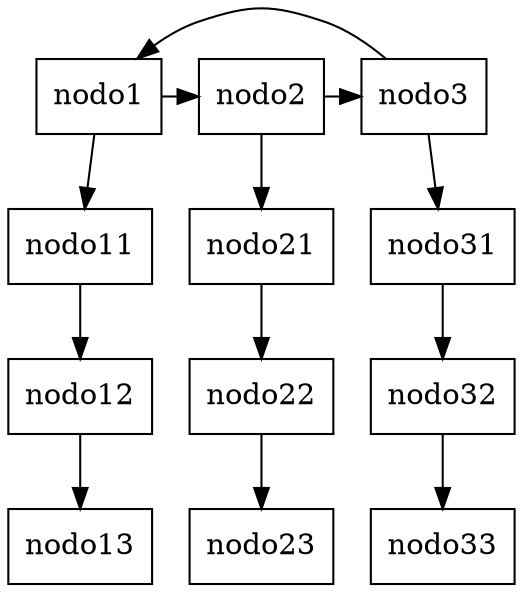 digraph G {
    node[shape="box"]
    subgraph subNodo1 {
        nodo1 -> nodo11 -> nodo12 -> nodo13
    }
    subgraph subNodo2 {
        nodo2 -> nodo21 -> nodo22 -> nodo23
    }
    subgraph subNodo3 {
        nodo3 -> nodo31 -> nodo32 -> nodo33
    }
    {
        rank=same;
        nodo1 -> nodo2;
        nodo2 -> nodo3;
        nodo3 -> nodo1;
    }
}